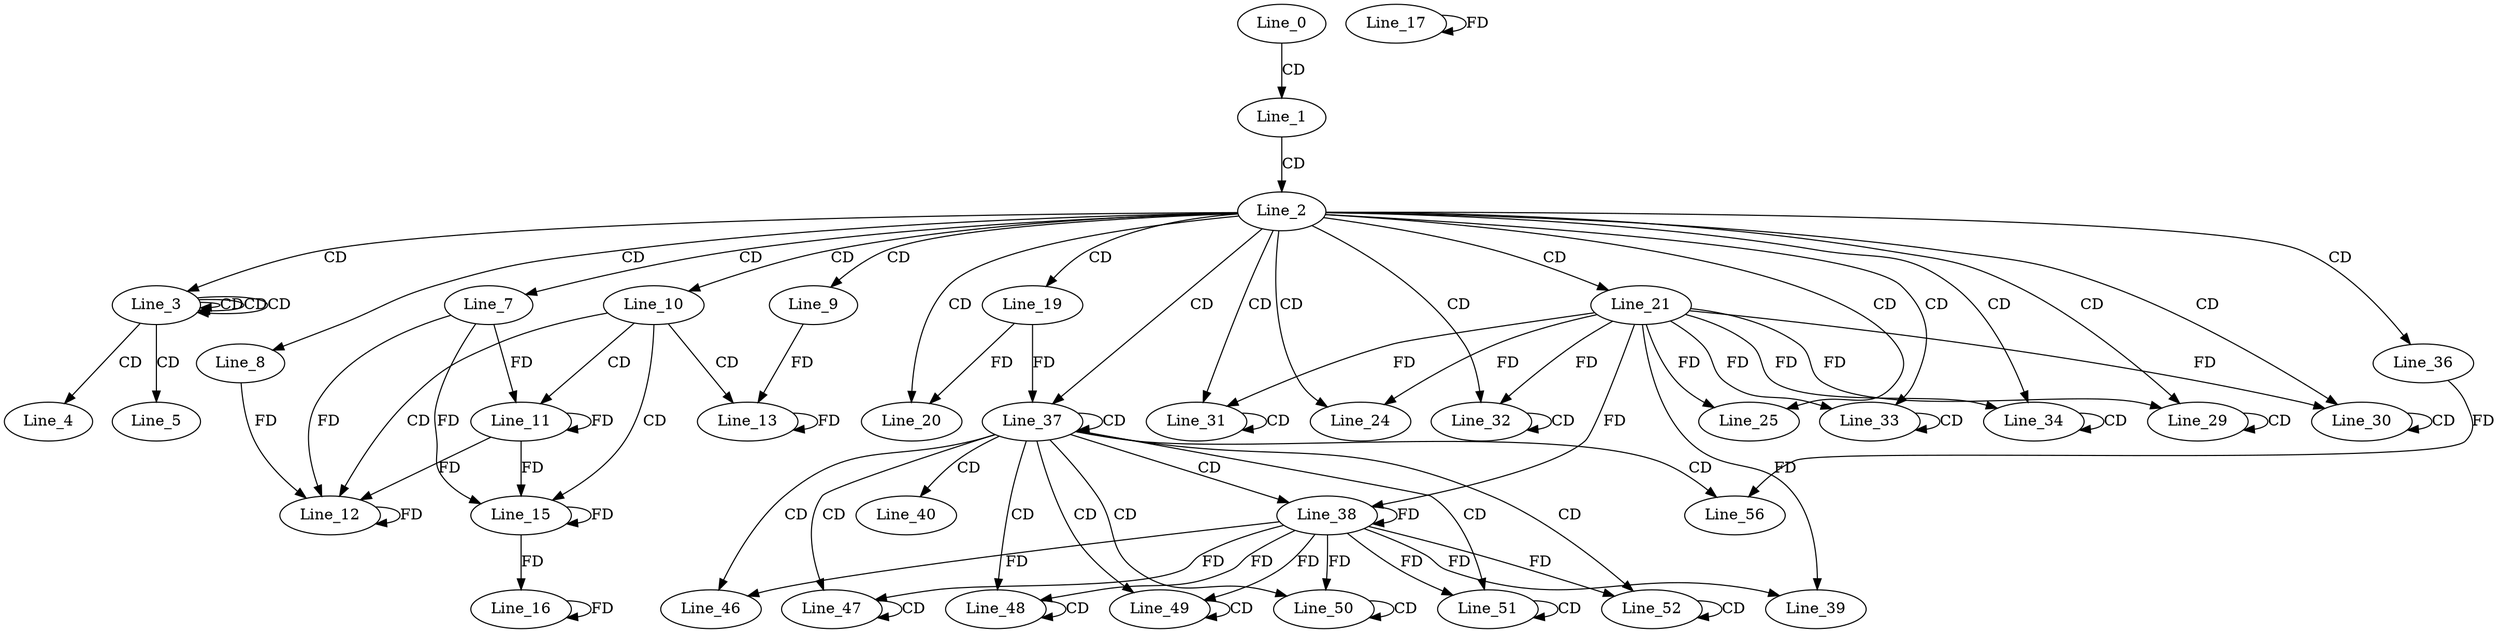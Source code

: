 digraph G {
  Line_0;
  Line_1;
  Line_2;
  Line_3;
  Line_3;
  Line_4;
  Line_5;
  Line_7;
  Line_8;
  Line_9;
  Line_10;
  Line_11;
  Line_11;
  Line_12;
  Line_12;
  Line_13;
  Line_15;
  Line_15;
  Line_16;
  Line_16;
  Line_17;
  Line_19;
  Line_20;
  Line_21;
  Line_24;
  Line_24;
  Line_25;
  Line_25;
  Line_29;
  Line_29;
  Line_29;
  Line_30;
  Line_30;
  Line_30;
  Line_31;
  Line_31;
  Line_31;
  Line_32;
  Line_32;
  Line_32;
  Line_33;
  Line_33;
  Line_33;
  Line_34;
  Line_34;
  Line_34;
  Line_36;
  Line_37;
  Line_37;
  Line_38;
  Line_39;
  Line_40;
  Line_46;
  Line_46;
  Line_47;
  Line_47;
  Line_47;
  Line_48;
  Line_48;
  Line_48;
  Line_49;
  Line_49;
  Line_49;
  Line_50;
  Line_50;
  Line_50;
  Line_51;
  Line_51;
  Line_51;
  Line_52;
  Line_52;
  Line_52;
  Line_56;
  Line_0 -> Line_1 [ label="CD" ];
  Line_1 -> Line_2 [ label="CD" ];
  Line_2 -> Line_3 [ label="CD" ];
  Line_3 -> Line_3 [ label="CD" ];
  Line_3 -> Line_3 [ label="CD" ];
  Line_3 -> Line_3 [ label="CD" ];
  Line_3 -> Line_4 [ label="CD" ];
  Line_3 -> Line_5 [ label="CD" ];
  Line_2 -> Line_7 [ label="CD" ];
  Line_2 -> Line_8 [ label="CD" ];
  Line_2 -> Line_9 [ label="CD" ];
  Line_2 -> Line_10 [ label="CD" ];
  Line_10 -> Line_11 [ label="CD" ];
  Line_7 -> Line_11 [ label="FD" ];
  Line_11 -> Line_11 [ label="FD" ];
  Line_10 -> Line_12 [ label="CD" ];
  Line_8 -> Line_12 [ label="FD" ];
  Line_12 -> Line_12 [ label="FD" ];
  Line_7 -> Line_12 [ label="FD" ];
  Line_11 -> Line_12 [ label="FD" ];
  Line_10 -> Line_13 [ label="CD" ];
  Line_9 -> Line_13 [ label="FD" ];
  Line_13 -> Line_13 [ label="FD" ];
  Line_10 -> Line_15 [ label="CD" ];
  Line_7 -> Line_15 [ label="FD" ];
  Line_11 -> Line_15 [ label="FD" ];
  Line_15 -> Line_15 [ label="FD" ];
  Line_16 -> Line_16 [ label="FD" ];
  Line_15 -> Line_16 [ label="FD" ];
  Line_17 -> Line_17 [ label="FD" ];
  Line_2 -> Line_19 [ label="CD" ];
  Line_2 -> Line_20 [ label="CD" ];
  Line_19 -> Line_20 [ label="FD" ];
  Line_2 -> Line_21 [ label="CD" ];
  Line_2 -> Line_24 [ label="CD" ];
  Line_21 -> Line_24 [ label="FD" ];
  Line_2 -> Line_25 [ label="CD" ];
  Line_21 -> Line_25 [ label="FD" ];
  Line_2 -> Line_29 [ label="CD" ];
  Line_29 -> Line_29 [ label="CD" ];
  Line_21 -> Line_29 [ label="FD" ];
  Line_2 -> Line_30 [ label="CD" ];
  Line_30 -> Line_30 [ label="CD" ];
  Line_21 -> Line_30 [ label="FD" ];
  Line_2 -> Line_31 [ label="CD" ];
  Line_31 -> Line_31 [ label="CD" ];
  Line_21 -> Line_31 [ label="FD" ];
  Line_2 -> Line_32 [ label="CD" ];
  Line_32 -> Line_32 [ label="CD" ];
  Line_21 -> Line_32 [ label="FD" ];
  Line_2 -> Line_33 [ label="CD" ];
  Line_33 -> Line_33 [ label="CD" ];
  Line_21 -> Line_33 [ label="FD" ];
  Line_2 -> Line_34 [ label="CD" ];
  Line_34 -> Line_34 [ label="CD" ];
  Line_21 -> Line_34 [ label="FD" ];
  Line_2 -> Line_36 [ label="CD" ];
  Line_2 -> Line_37 [ label="CD" ];
  Line_37 -> Line_37 [ label="CD" ];
  Line_19 -> Line_37 [ label="FD" ];
  Line_37 -> Line_38 [ label="CD" ];
  Line_38 -> Line_38 [ label="FD" ];
  Line_21 -> Line_38 [ label="FD" ];
  Line_38 -> Line_39 [ label="FD" ];
  Line_21 -> Line_39 [ label="FD" ];
  Line_37 -> Line_40 [ label="CD" ];
  Line_37 -> Line_46 [ label="CD" ];
  Line_38 -> Line_46 [ label="FD" ];
  Line_37 -> Line_47 [ label="CD" ];
  Line_47 -> Line_47 [ label="CD" ];
  Line_38 -> Line_47 [ label="FD" ];
  Line_37 -> Line_48 [ label="CD" ];
  Line_48 -> Line_48 [ label="CD" ];
  Line_38 -> Line_48 [ label="FD" ];
  Line_37 -> Line_49 [ label="CD" ];
  Line_49 -> Line_49 [ label="CD" ];
  Line_38 -> Line_49 [ label="FD" ];
  Line_37 -> Line_50 [ label="CD" ];
  Line_50 -> Line_50 [ label="CD" ];
  Line_38 -> Line_50 [ label="FD" ];
  Line_37 -> Line_51 [ label="CD" ];
  Line_51 -> Line_51 [ label="CD" ];
  Line_38 -> Line_51 [ label="FD" ];
  Line_37 -> Line_52 [ label="CD" ];
  Line_52 -> Line_52 [ label="CD" ];
  Line_38 -> Line_52 [ label="FD" ];
  Line_37 -> Line_56 [ label="CD" ];
  Line_36 -> Line_56 [ label="FD" ];
}
